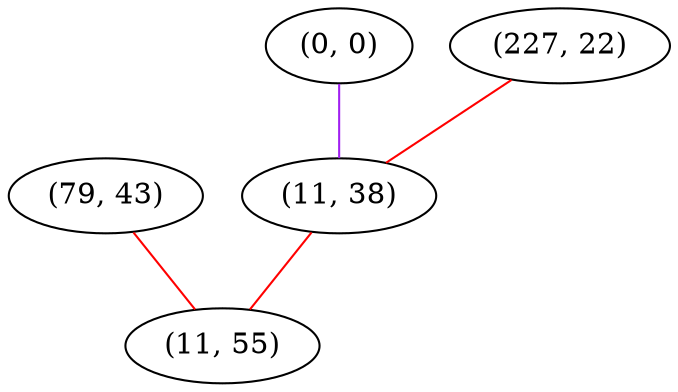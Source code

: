 graph "" {
"(79, 43)";
"(0, 0)";
"(227, 22)";
"(11, 38)";
"(11, 55)";
"(79, 43)" -- "(11, 55)"  [color=red, key=0, weight=1];
"(0, 0)" -- "(11, 38)"  [color=purple, key=0, weight=4];
"(227, 22)" -- "(11, 38)"  [color=red, key=0, weight=1];
"(11, 38)" -- "(11, 55)"  [color=red, key=0, weight=1];
}
